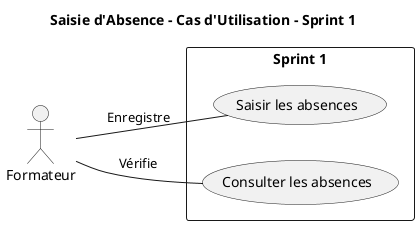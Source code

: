 @startuml
title Saisie d'Absence - Cas d'Utilisation - Sprint 1
left to right direction

actor Formateur as U

rectangle "Sprint 1" {
    usecase UC1 as "Saisir les absences"
    usecase UC2 as "Consulter les absences"
}

U -- UC1 : "Enregistre"
U -- UC2 : "Vérifie"

@enduml
